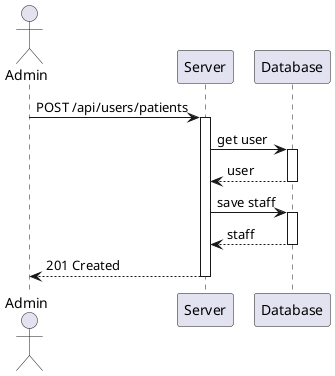 @startuml process-view

actor "Admin" as Adm

Adm -> Server : POST /api/users/patients
activate Server

    Server -> Database : get user
    activate Database
        Database --> Server : user
    deactivate Database
    Server -> Database : save staff
    activate Database
        Database --> Server : staff
    deactivate Database
    Server --> Adm : 201 Created
deactivate Server

@enduml